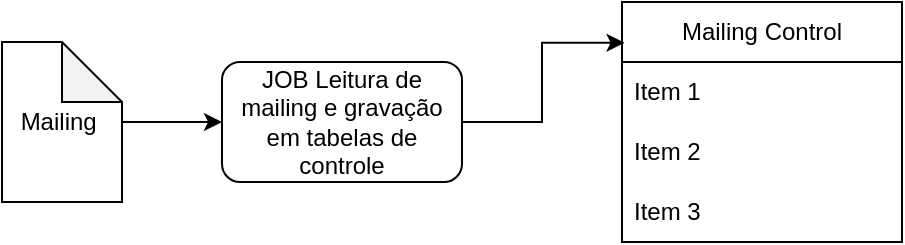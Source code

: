<mxfile version="28.0.7">
  <diagram name="Página-1" id="3tBWn9zf-cGf8LoNLyG7">
    <mxGraphModel dx="1042" dy="527" grid="1" gridSize="10" guides="1" tooltips="1" connect="1" arrows="1" fold="1" page="1" pageScale="1" pageWidth="827" pageHeight="1169" math="0" shadow="0">
      <root>
        <mxCell id="0" />
        <mxCell id="1" parent="0" />
        <mxCell id="_UXns04564KCJIVJdwUz-3" value="" style="edgeStyle=orthogonalEdgeStyle;rounded=0;orthogonalLoop=1;jettySize=auto;html=1;" edge="1" parent="1" source="_UXns04564KCJIVJdwUz-1" target="_UXns04564KCJIVJdwUz-2">
          <mxGeometry relative="1" as="geometry" />
        </mxCell>
        <mxCell id="_UXns04564KCJIVJdwUz-1" value="Mailing&amp;nbsp;" style="shape=note;whiteSpace=wrap;html=1;backgroundOutline=1;darkOpacity=0.05;" vertex="1" parent="1">
          <mxGeometry x="50" y="80" width="60" height="80" as="geometry" />
        </mxCell>
        <mxCell id="_UXns04564KCJIVJdwUz-2" value="JOB Leitura de mailing e gravação em tabelas de controle" style="rounded=1;whiteSpace=wrap;html=1;" vertex="1" parent="1">
          <mxGeometry x="160" y="90" width="120" height="60" as="geometry" />
        </mxCell>
        <mxCell id="_UXns04564KCJIVJdwUz-4" value="Mailing Control" style="swimlane;fontStyle=0;childLayout=stackLayout;horizontal=1;startSize=30;horizontalStack=0;resizeParent=1;resizeParentMax=0;resizeLast=0;collapsible=1;marginBottom=0;whiteSpace=wrap;html=1;" vertex="1" parent="1">
          <mxGeometry x="360" y="60" width="140" height="120" as="geometry" />
        </mxCell>
        <mxCell id="_UXns04564KCJIVJdwUz-5" value="Item 1" style="text;strokeColor=none;fillColor=none;align=left;verticalAlign=middle;spacingLeft=4;spacingRight=4;overflow=hidden;points=[[0,0.5],[1,0.5]];portConstraint=eastwest;rotatable=0;whiteSpace=wrap;html=1;" vertex="1" parent="_UXns04564KCJIVJdwUz-4">
          <mxGeometry y="30" width="140" height="30" as="geometry" />
        </mxCell>
        <mxCell id="_UXns04564KCJIVJdwUz-6" value="Item 2" style="text;strokeColor=none;fillColor=none;align=left;verticalAlign=middle;spacingLeft=4;spacingRight=4;overflow=hidden;points=[[0,0.5],[1,0.5]];portConstraint=eastwest;rotatable=0;whiteSpace=wrap;html=1;" vertex="1" parent="_UXns04564KCJIVJdwUz-4">
          <mxGeometry y="60" width="140" height="30" as="geometry" />
        </mxCell>
        <mxCell id="_UXns04564KCJIVJdwUz-7" value="Item 3" style="text;strokeColor=none;fillColor=none;align=left;verticalAlign=middle;spacingLeft=4;spacingRight=4;overflow=hidden;points=[[0,0.5],[1,0.5]];portConstraint=eastwest;rotatable=0;whiteSpace=wrap;html=1;" vertex="1" parent="_UXns04564KCJIVJdwUz-4">
          <mxGeometry y="90" width="140" height="30" as="geometry" />
        </mxCell>
        <mxCell id="_UXns04564KCJIVJdwUz-8" style="edgeStyle=orthogonalEdgeStyle;rounded=0;orthogonalLoop=1;jettySize=auto;html=1;entryX=0.009;entryY=0.17;entryDx=0;entryDy=0;entryPerimeter=0;" edge="1" parent="1" source="_UXns04564KCJIVJdwUz-2" target="_UXns04564KCJIVJdwUz-4">
          <mxGeometry relative="1" as="geometry" />
        </mxCell>
      </root>
    </mxGraphModel>
  </diagram>
</mxfile>
